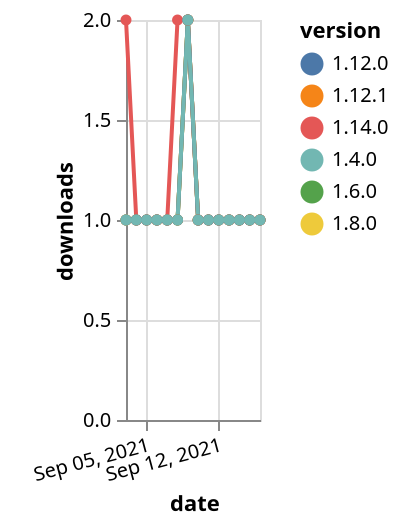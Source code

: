 {"$schema": "https://vega.github.io/schema/vega-lite/v5.json", "description": "A simple bar chart with embedded data.", "data": {"values": [{"date": "2021-09-03", "total": 205, "delta": 1, "version": "1.6.0"}, {"date": "2021-09-04", "total": 206, "delta": 1, "version": "1.6.0"}, {"date": "2021-09-05", "total": 207, "delta": 1, "version": "1.6.0"}, {"date": "2021-09-06", "total": 208, "delta": 1, "version": "1.6.0"}, {"date": "2021-09-07", "total": 209, "delta": 1, "version": "1.6.0"}, {"date": "2021-09-08", "total": 210, "delta": 1, "version": "1.6.0"}, {"date": "2021-09-09", "total": 212, "delta": 2, "version": "1.6.0"}, {"date": "2021-09-10", "total": 213, "delta": 1, "version": "1.6.0"}, {"date": "2021-09-11", "total": 214, "delta": 1, "version": "1.6.0"}, {"date": "2021-09-12", "total": 215, "delta": 1, "version": "1.6.0"}, {"date": "2021-09-13", "total": 216, "delta": 1, "version": "1.6.0"}, {"date": "2021-09-14", "total": 217, "delta": 1, "version": "1.6.0"}, {"date": "2021-09-15", "total": 218, "delta": 1, "version": "1.6.0"}, {"date": "2021-09-16", "total": 219, "delta": 1, "version": "1.6.0"}, {"date": "2021-09-03", "total": 188, "delta": 1, "version": "1.8.0"}, {"date": "2021-09-04", "total": 189, "delta": 1, "version": "1.8.0"}, {"date": "2021-09-05", "total": 190, "delta": 1, "version": "1.8.0"}, {"date": "2021-09-06", "total": 191, "delta": 1, "version": "1.8.0"}, {"date": "2021-09-07", "total": 192, "delta": 1, "version": "1.8.0"}, {"date": "2021-09-08", "total": 193, "delta": 1, "version": "1.8.0"}, {"date": "2021-09-09", "total": 195, "delta": 2, "version": "1.8.0"}, {"date": "2021-09-10", "total": 196, "delta": 1, "version": "1.8.0"}, {"date": "2021-09-11", "total": 197, "delta": 1, "version": "1.8.0"}, {"date": "2021-09-12", "total": 198, "delta": 1, "version": "1.8.0"}, {"date": "2021-09-13", "total": 199, "delta": 1, "version": "1.8.0"}, {"date": "2021-09-14", "total": 200, "delta": 1, "version": "1.8.0"}, {"date": "2021-09-15", "total": 201, "delta": 1, "version": "1.8.0"}, {"date": "2021-09-16", "total": 202, "delta": 1, "version": "1.8.0"}, {"date": "2021-09-03", "total": 130, "delta": 1, "version": "1.12.1"}, {"date": "2021-09-04", "total": 131, "delta": 1, "version": "1.12.1"}, {"date": "2021-09-05", "total": 132, "delta": 1, "version": "1.12.1"}, {"date": "2021-09-06", "total": 133, "delta": 1, "version": "1.12.1"}, {"date": "2021-09-07", "total": 134, "delta": 1, "version": "1.12.1"}, {"date": "2021-09-08", "total": 135, "delta": 1, "version": "1.12.1"}, {"date": "2021-09-09", "total": 137, "delta": 2, "version": "1.12.1"}, {"date": "2021-09-10", "total": 138, "delta": 1, "version": "1.12.1"}, {"date": "2021-09-11", "total": 139, "delta": 1, "version": "1.12.1"}, {"date": "2021-09-12", "total": 140, "delta": 1, "version": "1.12.1"}, {"date": "2021-09-13", "total": 141, "delta": 1, "version": "1.12.1"}, {"date": "2021-09-14", "total": 142, "delta": 1, "version": "1.12.1"}, {"date": "2021-09-15", "total": 143, "delta": 1, "version": "1.12.1"}, {"date": "2021-09-16", "total": 144, "delta": 1, "version": "1.12.1"}, {"date": "2021-09-03", "total": 122, "delta": 2, "version": "1.14.0"}, {"date": "2021-09-04", "total": 123, "delta": 1, "version": "1.14.0"}, {"date": "2021-09-05", "total": 124, "delta": 1, "version": "1.14.0"}, {"date": "2021-09-06", "total": 125, "delta": 1, "version": "1.14.0"}, {"date": "2021-09-07", "total": 126, "delta": 1, "version": "1.14.0"}, {"date": "2021-09-08", "total": 128, "delta": 2, "version": "1.14.0"}, {"date": "2021-09-09", "total": 130, "delta": 2, "version": "1.14.0"}, {"date": "2021-09-10", "total": 131, "delta": 1, "version": "1.14.0"}, {"date": "2021-09-11", "total": 132, "delta": 1, "version": "1.14.0"}, {"date": "2021-09-12", "total": 133, "delta": 1, "version": "1.14.0"}, {"date": "2021-09-13", "total": 134, "delta": 1, "version": "1.14.0"}, {"date": "2021-09-14", "total": 135, "delta": 1, "version": "1.14.0"}, {"date": "2021-09-15", "total": 136, "delta": 1, "version": "1.14.0"}, {"date": "2021-09-16", "total": 137, "delta": 1, "version": "1.14.0"}, {"date": "2021-09-03", "total": 144, "delta": 1, "version": "1.12.0"}, {"date": "2021-09-04", "total": 145, "delta": 1, "version": "1.12.0"}, {"date": "2021-09-05", "total": 146, "delta": 1, "version": "1.12.0"}, {"date": "2021-09-06", "total": 147, "delta": 1, "version": "1.12.0"}, {"date": "2021-09-07", "total": 148, "delta": 1, "version": "1.12.0"}, {"date": "2021-09-08", "total": 149, "delta": 1, "version": "1.12.0"}, {"date": "2021-09-09", "total": 151, "delta": 2, "version": "1.12.0"}, {"date": "2021-09-10", "total": 152, "delta": 1, "version": "1.12.0"}, {"date": "2021-09-11", "total": 153, "delta": 1, "version": "1.12.0"}, {"date": "2021-09-12", "total": 154, "delta": 1, "version": "1.12.0"}, {"date": "2021-09-13", "total": 155, "delta": 1, "version": "1.12.0"}, {"date": "2021-09-14", "total": 156, "delta": 1, "version": "1.12.0"}, {"date": "2021-09-15", "total": 157, "delta": 1, "version": "1.12.0"}, {"date": "2021-09-16", "total": 158, "delta": 1, "version": "1.12.0"}, {"date": "2021-09-03", "total": 236, "delta": 1, "version": "1.4.0"}, {"date": "2021-09-04", "total": 237, "delta": 1, "version": "1.4.0"}, {"date": "2021-09-05", "total": 238, "delta": 1, "version": "1.4.0"}, {"date": "2021-09-06", "total": 239, "delta": 1, "version": "1.4.0"}, {"date": "2021-09-07", "total": 240, "delta": 1, "version": "1.4.0"}, {"date": "2021-09-08", "total": 241, "delta": 1, "version": "1.4.0"}, {"date": "2021-09-09", "total": 243, "delta": 2, "version": "1.4.0"}, {"date": "2021-09-10", "total": 244, "delta": 1, "version": "1.4.0"}, {"date": "2021-09-11", "total": 245, "delta": 1, "version": "1.4.0"}, {"date": "2021-09-12", "total": 246, "delta": 1, "version": "1.4.0"}, {"date": "2021-09-13", "total": 247, "delta": 1, "version": "1.4.0"}, {"date": "2021-09-14", "total": 248, "delta": 1, "version": "1.4.0"}, {"date": "2021-09-15", "total": 249, "delta": 1, "version": "1.4.0"}, {"date": "2021-09-16", "total": 250, "delta": 1, "version": "1.4.0"}]}, "width": "container", "mark": {"type": "line", "point": {"filled": true}}, "encoding": {"x": {"field": "date", "type": "temporal", "timeUnit": "yearmonthdate", "title": "date", "axis": {"labelAngle": -15}}, "y": {"field": "delta", "type": "quantitative", "title": "downloads"}, "color": {"field": "version", "type": "nominal"}, "tooltip": {"field": "delta"}}}